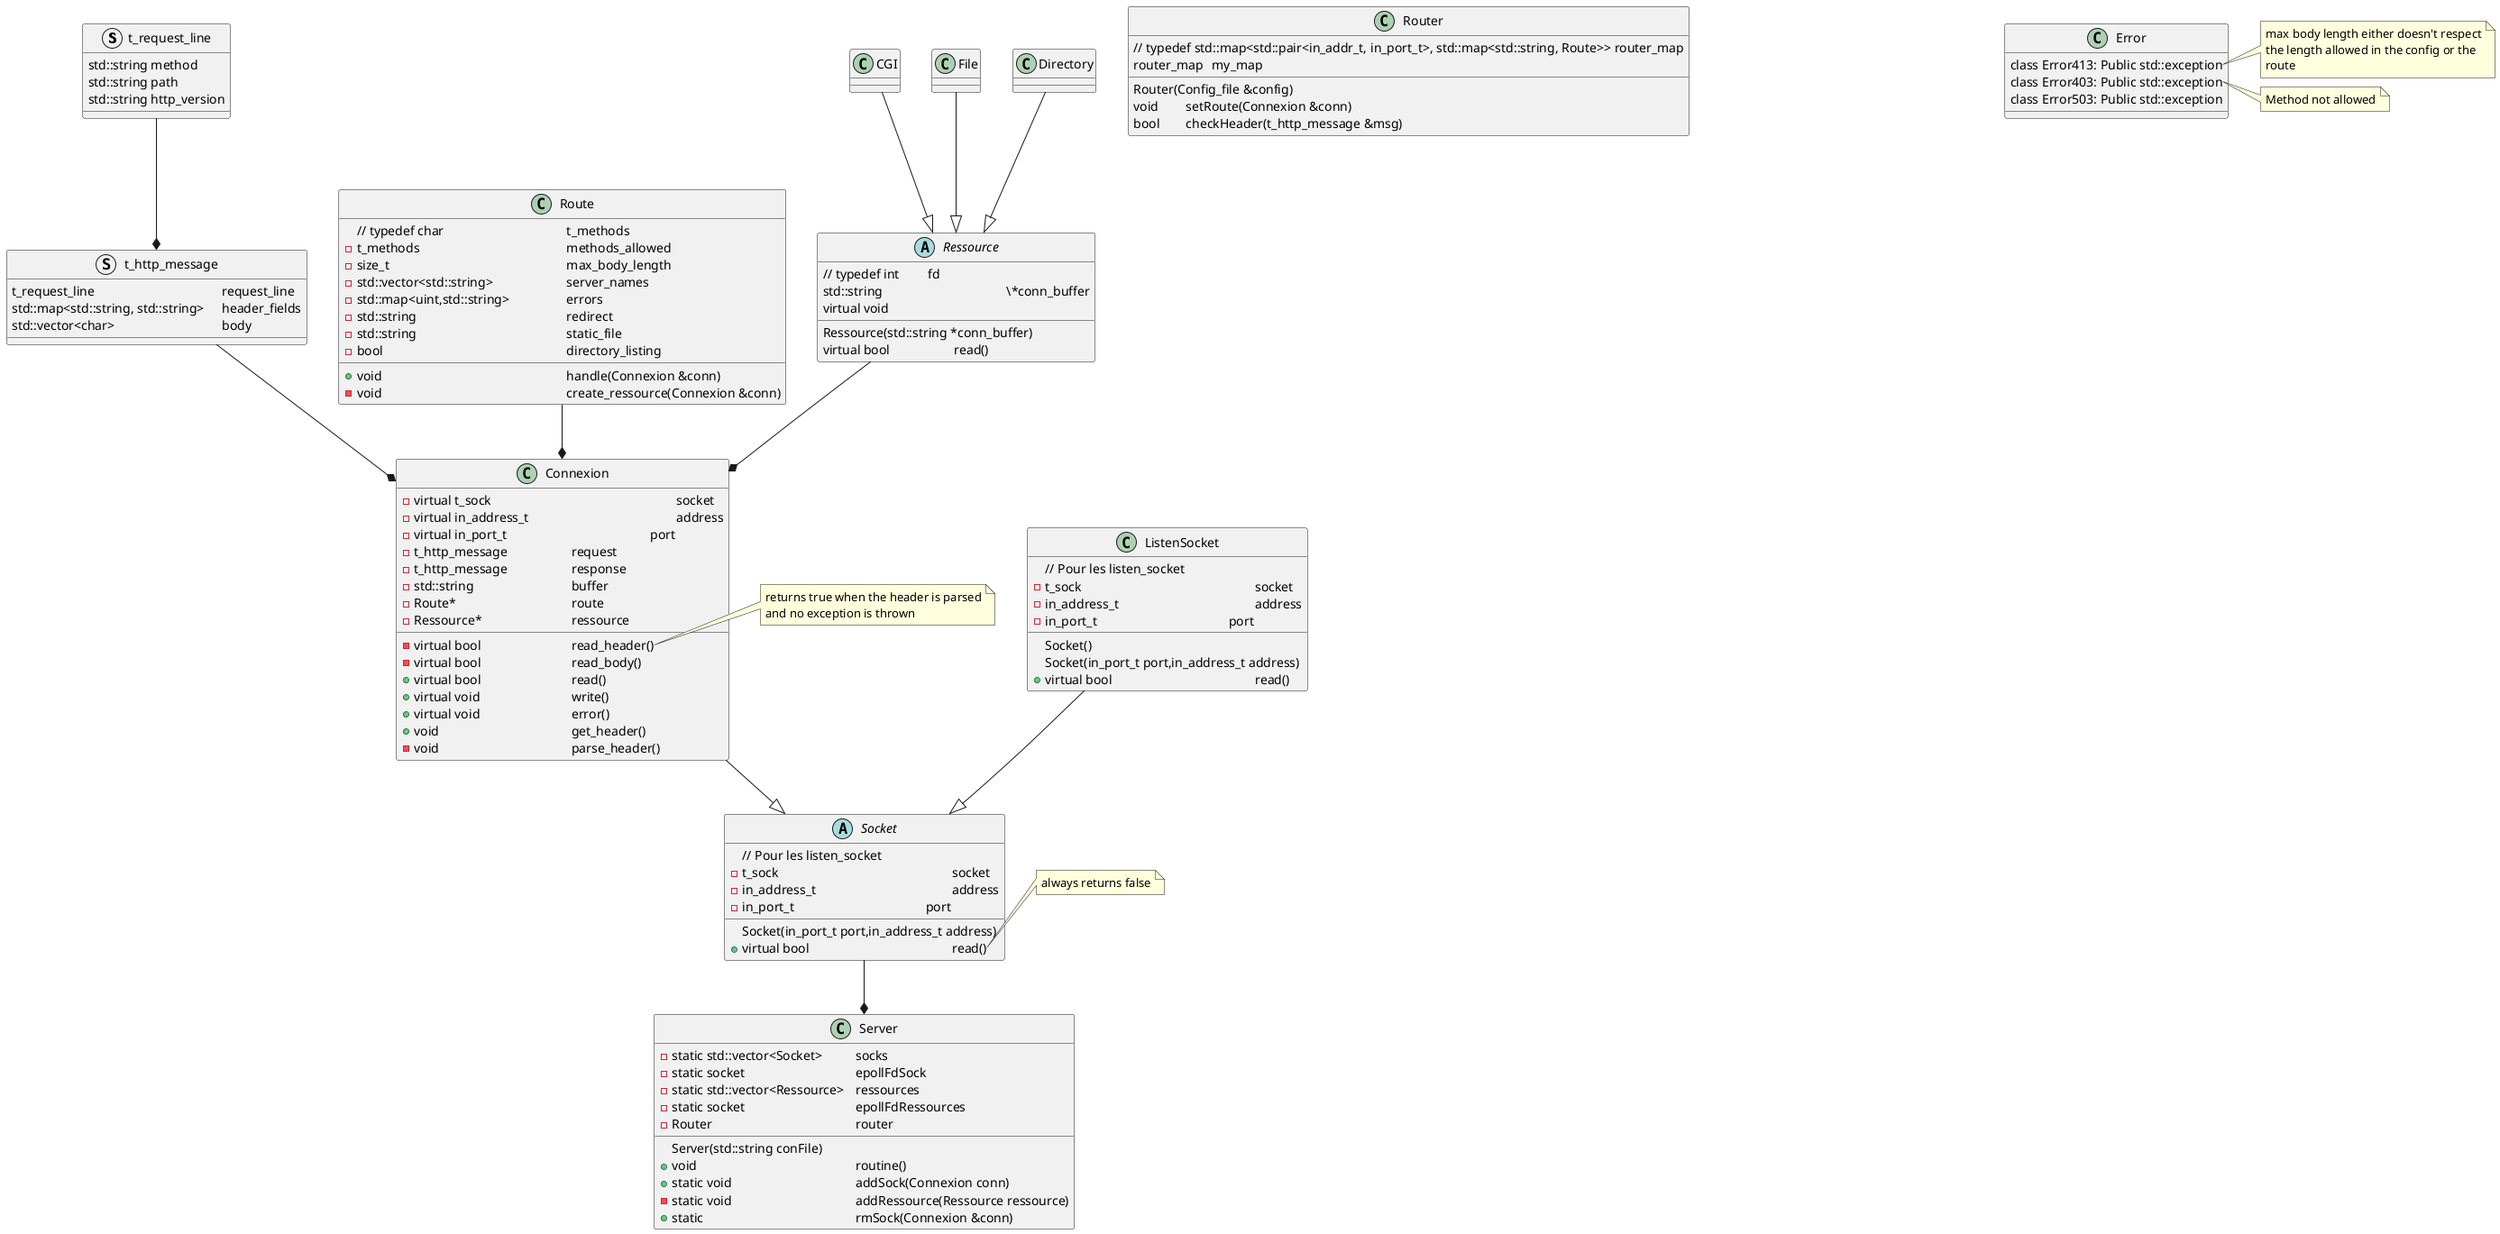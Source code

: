 @startuml
'note "typedef int t_sock" as N1

struct t_request_line {
std::string method
std::string path
std::string http_version
}

struct t_http_message {
t_request_line \t\t\t\t\trequest_line
std::map<std::string, std::string> \theader_fields
std::vector<char> \t\t\t\tbody
}

abstract class Socket {
// Pour les listen_socket
-t_sock \t\t\t\t\t\t\tsocket
-in_address_t\t\t\t\t\t\taddress
-in_port_t\t\t\t\t\t\tport
Socket(in_port_t port,in_address_t address)
+virtual bool \t\t\t\t\t\tread()
}
note right of Socket::read
always returns false
endnote

class ListenSocket {
// Pour les listen_socket
-t_sock \t\t\t\t\t\t\tsocket
-in_address_t\t\t\t\t\t\taddress
-in_port_t\t\t\t\t\t\tport
Socket()
Socket(in_port_t port,in_address_t address)
+virtual bool \t\t\t\t\t\tread()
}

class Connexion {
-virtual t_sock \t\t\t\t\t\t\tsocket
-virtual in_address_t\t\t\t\t\t\taddress
-virtual in_port_t\t\t\t\t\t\tport
-t_http_message\t\t\trequest
-t_http_message\t\t\tresponse
-std::string \t\t\t\tbuffer
-Route*\t\t\t\t\troute
' -catch Error:Error413
' -catch Error:Error403
-Ressource*\t\t\t\tressource
-virtual bool \t\t\t\tread_header()
-virtual bool \t\t\t\tread_body()
+virtual bool \t\t\t\tread()
+virtual void \t\t\t\twrite()
+virtual void \t\t\t\terror()
+void \t\t\t\t\tget_header()
-void \t\t\t\t\tparse_header()
}
note right of Connexion::read_header
returns true when the header is parsed
and no exception is thrown
endnote

class Server {
Server(std::string conFile)
-static std::vector<Socket>\t\tsocks
-static socket\t\t\t\t\tepollFdSock
-static std::vector<Ressource> \tressources
-static socket\t\t\t\t\tepollFdRessources
-Router \t\t\t\t\t\trouter
+void\t\t\t\t\t\t\troutine()
+static void\t\t\t\t\taddSock(Connexion conn)
-static void\t\t\t\t\taddRessource(Ressource ressource)
+static \t\t\t\t\t\trmSock(Connexion &conn)
}

class Router{
// typedef std::map<std::pair<in_addr_t, in_port_t>, std::map<std::string, Route>> router_map
Router(Config_file &config)
router_map \tmy_map
void \tsetRoute(Connexion &conn)
bool \tcheckHeader(t_http_message &msg)
}
note right of Router::set_route
Ne set route que si prerequisites are good
endnote

class Route{
 // typedef char \t\t\t\t\tt_methods
-t_methods \t\\t\t\t\t\tmethods_allowed
-size_t \t\t\t\t\t\t\tmax_body_length
-std::vector<std::string>   \t\t\tserver_names
-std::map<uint,std::string> \t\t\terrors
-std::string \t\t\t\t\t\tredirect
-std::string \t\t\t\t\t\tstatic_file
-bool \t\t\t\t\t\t\tdirectory_listing

+void \t\t\t\t\t\t\thandle(Connexion &conn)
-void \t\t\t\t\t\t\tcreate_ressource(Connexion &conn)
}

Abstract class Ressource{
// typedef int		fd
Ressource(std::string *conn_buffer)
std::string		\t\t\t\*conn_buffer
virtual bool			read()
virtual void\t\t\t
}

class	CGI{
	' catch Error::Error503
}

class 	File{

}

class	Directory{

}

class Error{
class Error413: Public std::exception
class Error403: Public std::exception
class Error503: Public std::exception
}
note right of Error::Error413
max body length either doesn't respect
the length allowed in the config or the
route
endnote
note right of Error::Error403
Method not allowed
endnote

ListenSocket --|> Socket
Ressource --* Connexion
CGI--|> Ressource
File--|> Ressource
Directory--|> Ressource
Connexion --|> Socket
Socket --* Server
Route --* Connexion
t_request_line --* t_http_message
t_http_message --* Connexion	
@enduml
